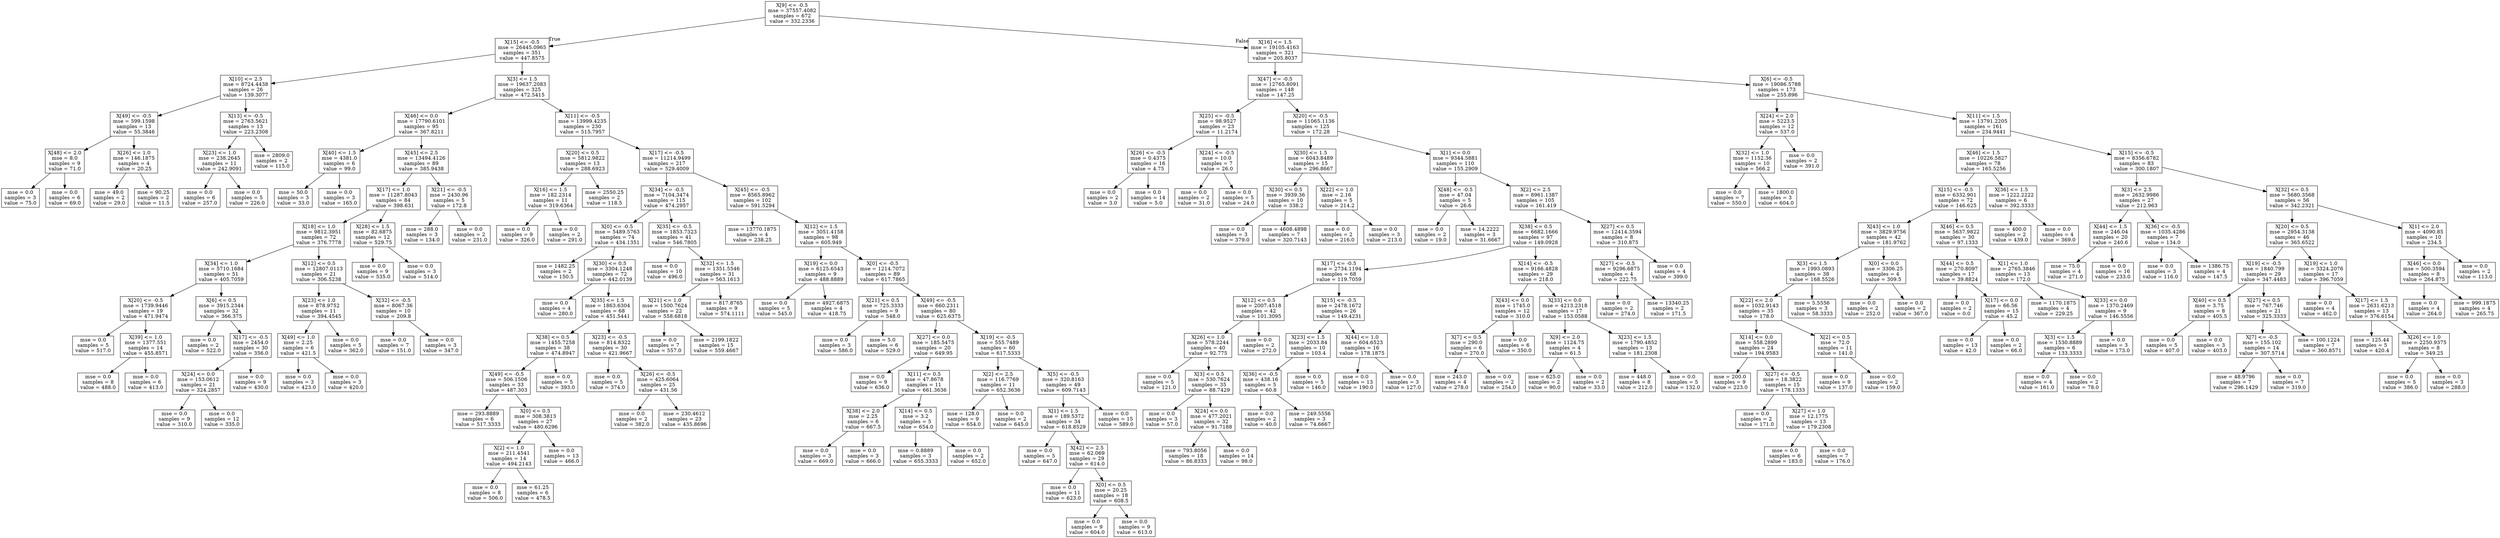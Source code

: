 digraph Tree {
node [shape=box] ;
0 [label="X[9] <= -0.5\nmse = 37557.4082\nsamples = 672\nvalue = 332.2336"] ;
1 [label="X[15] <= -0.5\nmse = 26445.0965\nsamples = 351\nvalue = 447.8575"] ;
0 -> 1 [labeldistance=2.5, labelangle=45, headlabel="True"] ;
2 [label="X[10] <= 2.5\nmse = 8724.4438\nsamples = 26\nvalue = 139.3077"] ;
1 -> 2 ;
3 [label="X[49] <= -0.5\nmse = 599.1598\nsamples = 13\nvalue = 55.3846"] ;
2 -> 3 ;
4 [label="X[48] <= 2.0\nmse = 8.0\nsamples = 9\nvalue = 71.0"] ;
3 -> 4 ;
5 [label="mse = 0.0\nsamples = 3\nvalue = 75.0"] ;
4 -> 5 ;
6 [label="mse = 0.0\nsamples = 6\nvalue = 69.0"] ;
4 -> 6 ;
7 [label="X[26] <= 1.0\nmse = 146.1875\nsamples = 4\nvalue = 20.25"] ;
3 -> 7 ;
8 [label="mse = 49.0\nsamples = 2\nvalue = 29.0"] ;
7 -> 8 ;
9 [label="mse = 90.25\nsamples = 2\nvalue = 11.5"] ;
7 -> 9 ;
10 [label="X[13] <= -0.5\nmse = 2763.5621\nsamples = 13\nvalue = 223.2308"] ;
2 -> 10 ;
11 [label="X[23] <= 1.0\nmse = 238.2645\nsamples = 11\nvalue = 242.9091"] ;
10 -> 11 ;
12 [label="mse = 0.0\nsamples = 6\nvalue = 257.0"] ;
11 -> 12 ;
13 [label="mse = 0.0\nsamples = 5\nvalue = 226.0"] ;
11 -> 13 ;
14 [label="mse = 2809.0\nsamples = 2\nvalue = 115.0"] ;
10 -> 14 ;
15 [label="X[3] <= 1.5\nmse = 19637.2083\nsamples = 325\nvalue = 472.5415"] ;
1 -> 15 ;
16 [label="X[46] <= 0.0\nmse = 17790.6101\nsamples = 95\nvalue = 367.8211"] ;
15 -> 16 ;
17 [label="X[40] <= 1.5\nmse = 4381.0\nsamples = 6\nvalue = 99.0"] ;
16 -> 17 ;
18 [label="mse = 50.0\nsamples = 3\nvalue = 33.0"] ;
17 -> 18 ;
19 [label="mse = 0.0\nsamples = 3\nvalue = 165.0"] ;
17 -> 19 ;
20 [label="X[45] <= 2.5\nmse = 13494.4126\nsamples = 89\nvalue = 385.9438"] ;
16 -> 20 ;
21 [label="X[17] <= 1.0\nmse = 11287.8043\nsamples = 84\nvalue = 398.631"] ;
20 -> 21 ;
22 [label="X[18] <= 1.0\nmse = 9812.3951\nsamples = 72\nvalue = 376.7778"] ;
21 -> 22 ;
23 [label="X[34] <= 1.0\nmse = 5710.1684\nsamples = 51\nvalue = 405.7059"] ;
22 -> 23 ;
24 [label="X[20] <= -0.5\nmse = 1739.9446\nsamples = 19\nvalue = 471.9474"] ;
23 -> 24 ;
25 [label="mse = 0.0\nsamples = 5\nvalue = 517.0"] ;
24 -> 25 ;
26 [label="X[39] <= 1.0\nmse = 1377.551\nsamples = 14\nvalue = 455.8571"] ;
24 -> 26 ;
27 [label="mse = 0.0\nsamples = 8\nvalue = 488.0"] ;
26 -> 27 ;
28 [label="mse = 0.0\nsamples = 6\nvalue = 413.0"] ;
26 -> 28 ;
29 [label="X[6] <= 0.5\nmse = 3915.2344\nsamples = 32\nvalue = 366.375"] ;
23 -> 29 ;
30 [label="mse = 0.0\nsamples = 2\nvalue = 522.0"] ;
29 -> 30 ;
31 [label="X[17] <= -0.5\nmse = 2454.0\nsamples = 30\nvalue = 356.0"] ;
29 -> 31 ;
32 [label="X[24] <= 0.0\nmse = 153.0612\nsamples = 21\nvalue = 324.2857"] ;
31 -> 32 ;
33 [label="mse = 0.0\nsamples = 9\nvalue = 310.0"] ;
32 -> 33 ;
34 [label="mse = 0.0\nsamples = 12\nvalue = 335.0"] ;
32 -> 34 ;
35 [label="mse = 0.0\nsamples = 9\nvalue = 430.0"] ;
31 -> 35 ;
36 [label="X[12] <= 0.5\nmse = 12807.0113\nsamples = 21\nvalue = 306.5238"] ;
22 -> 36 ;
37 [label="X[23] <= 1.0\nmse = 878.9752\nsamples = 11\nvalue = 394.4545"] ;
36 -> 37 ;
38 [label="X[49] <= 1.0\nmse = 2.25\nsamples = 6\nvalue = 421.5"] ;
37 -> 38 ;
39 [label="mse = 0.0\nsamples = 3\nvalue = 423.0"] ;
38 -> 39 ;
40 [label="mse = 0.0\nsamples = 3\nvalue = 420.0"] ;
38 -> 40 ;
41 [label="mse = 0.0\nsamples = 5\nvalue = 362.0"] ;
37 -> 41 ;
42 [label="X[32] <= -0.5\nmse = 8067.36\nsamples = 10\nvalue = 209.8"] ;
36 -> 42 ;
43 [label="mse = 0.0\nsamples = 7\nvalue = 151.0"] ;
42 -> 43 ;
44 [label="mse = 0.0\nsamples = 3\nvalue = 347.0"] ;
42 -> 44 ;
45 [label="X[28] <= 1.5\nmse = 82.6875\nsamples = 12\nvalue = 529.75"] ;
21 -> 45 ;
46 [label="mse = 0.0\nsamples = 9\nvalue = 535.0"] ;
45 -> 46 ;
47 [label="mse = 0.0\nsamples = 3\nvalue = 514.0"] ;
45 -> 47 ;
48 [label="X[21] <= -0.5\nmse = 2430.96\nsamples = 5\nvalue = 172.8"] ;
20 -> 48 ;
49 [label="mse = 288.0\nsamples = 3\nvalue = 134.0"] ;
48 -> 49 ;
50 [label="mse = 0.0\nsamples = 2\nvalue = 231.0"] ;
48 -> 50 ;
51 [label="X[11] <= -0.5\nmse = 13999.4235\nsamples = 230\nvalue = 515.7957"] ;
15 -> 51 ;
52 [label="X[20] <= 0.5\nmse = 5812.9822\nsamples = 13\nvalue = 288.6923"] ;
51 -> 52 ;
53 [label="X[16] <= 1.5\nmse = 182.2314\nsamples = 11\nvalue = 319.6364"] ;
52 -> 53 ;
54 [label="mse = 0.0\nsamples = 9\nvalue = 326.0"] ;
53 -> 54 ;
55 [label="mse = 0.0\nsamples = 2\nvalue = 291.0"] ;
53 -> 55 ;
56 [label="mse = 2550.25\nsamples = 2\nvalue = 118.5"] ;
52 -> 56 ;
57 [label="X[17] <= -0.5\nmse = 11214.9499\nsamples = 217\nvalue = 529.4009"] ;
51 -> 57 ;
58 [label="X[34] <= -0.5\nmse = 7104.3474\nsamples = 115\nvalue = 474.2957"] ;
57 -> 58 ;
59 [label="X[0] <= -0.5\nmse = 5489.5763\nsamples = 74\nvalue = 434.1351"] ;
58 -> 59 ;
60 [label="mse = 1482.25\nsamples = 2\nvalue = 150.5"] ;
59 -> 60 ;
61 [label="X[30] <= 0.5\nmse = 3304.1248\nsamples = 72\nvalue = 442.0139"] ;
59 -> 61 ;
62 [label="mse = 0.0\nsamples = 4\nvalue = 280.0"] ;
61 -> 62 ;
63 [label="X[35] <= 1.5\nmse = 1863.6304\nsamples = 68\nvalue = 451.5441"] ;
61 -> 63 ;
64 [label="X[38] <= 0.5\nmse = 1455.7258\nsamples = 38\nvalue = 474.8947"] ;
63 -> 64 ;
65 [label="X[49] <= -0.5\nmse = 506.1506\nsamples = 33\nvalue = 487.303"] ;
64 -> 65 ;
66 [label="mse = 293.8889\nsamples = 6\nvalue = 517.3333"] ;
65 -> 66 ;
67 [label="X[0] <= 0.5\nmse = 308.3813\nsamples = 27\nvalue = 480.6296"] ;
65 -> 67 ;
68 [label="X[2] <= 1.0\nmse = 211.4541\nsamples = 14\nvalue = 494.2143"] ;
67 -> 68 ;
69 [label="mse = 0.0\nsamples = 8\nvalue = 506.0"] ;
68 -> 69 ;
70 [label="mse = 61.25\nsamples = 6\nvalue = 478.5"] ;
68 -> 70 ;
71 [label="mse = 0.0\nsamples = 13\nvalue = 466.0"] ;
67 -> 71 ;
72 [label="mse = 0.0\nsamples = 5\nvalue = 393.0"] ;
64 -> 72 ;
73 [label="X[23] <= -0.5\nmse = 814.8322\nsamples = 30\nvalue = 421.9667"] ;
63 -> 73 ;
74 [label="mse = 0.0\nsamples = 5\nvalue = 374.0"] ;
73 -> 74 ;
75 [label="X[26] <= -0.5\nmse = 425.6064\nsamples = 25\nvalue = 431.56"] ;
73 -> 75 ;
76 [label="mse = 0.0\nsamples = 2\nvalue = 382.0"] ;
75 -> 76 ;
77 [label="mse = 230.4612\nsamples = 23\nvalue = 435.8696"] ;
75 -> 77 ;
78 [label="X[35] <= -0.5\nmse = 1853.7323\nsamples = 41\nvalue = 546.7805"] ;
58 -> 78 ;
79 [label="mse = 0.0\nsamples = 10\nvalue = 496.0"] ;
78 -> 79 ;
80 [label="X[32] <= 1.5\nmse = 1351.5546\nsamples = 31\nvalue = 563.1613"] ;
78 -> 80 ;
81 [label="X[21] <= 1.0\nmse = 1500.7624\nsamples = 22\nvalue = 558.6818"] ;
80 -> 81 ;
82 [label="mse = 0.0\nsamples = 7\nvalue = 557.0"] ;
81 -> 82 ;
83 [label="mse = 2199.1822\nsamples = 15\nvalue = 559.4667"] ;
81 -> 83 ;
84 [label="mse = 817.8765\nsamples = 9\nvalue = 574.1111"] ;
80 -> 84 ;
85 [label="X[45] <= -0.5\nmse = 8565.8962\nsamples = 102\nvalue = 591.5294"] ;
57 -> 85 ;
86 [label="mse = 13770.1875\nsamples = 4\nvalue = 238.25"] ;
85 -> 86 ;
87 [label="X[12] <= 1.5\nmse = 3051.4158\nsamples = 98\nvalue = 605.949"] ;
85 -> 87 ;
88 [label="X[19] <= 0.0\nmse = 6125.6543\nsamples = 9\nvalue = 488.8889"] ;
87 -> 88 ;
89 [label="mse = 0.0\nsamples = 5\nvalue = 545.0"] ;
88 -> 89 ;
90 [label="mse = 4927.6875\nsamples = 4\nvalue = 418.75"] ;
88 -> 90 ;
91 [label="X[0] <= -0.5\nmse = 1214.7072\nsamples = 89\nvalue = 617.7865"] ;
87 -> 91 ;
92 [label="X[21] <= 0.5\nmse = 725.3333\nsamples = 9\nvalue = 548.0"] ;
91 -> 92 ;
93 [label="mse = 0.0\nsamples = 3\nvalue = 586.0"] ;
92 -> 93 ;
94 [label="mse = 5.0\nsamples = 6\nvalue = 529.0"] ;
92 -> 94 ;
95 [label="X[49] <= -0.5\nmse = 660.2311\nsamples = 80\nvalue = 625.6375"] ;
91 -> 95 ;
96 [label="X[27] <= 0.0\nmse = 185.5475\nsamples = 20\nvalue = 649.95"] ;
95 -> 96 ;
97 [label="mse = 0.0\nsamples = 9\nvalue = 636.0"] ;
96 -> 97 ;
98 [label="X[11] <= 0.5\nmse = 47.8678\nsamples = 11\nvalue = 661.3636"] ;
96 -> 98 ;
99 [label="X[38] <= 2.0\nmse = 2.25\nsamples = 6\nvalue = 667.5"] ;
98 -> 99 ;
100 [label="mse = 0.0\nsamples = 3\nvalue = 669.0"] ;
99 -> 100 ;
101 [label="mse = 0.0\nsamples = 3\nvalue = 666.0"] ;
99 -> 101 ;
102 [label="X[14] <= 0.5\nmse = 3.2\nsamples = 5\nvalue = 654.0"] ;
98 -> 102 ;
103 [label="mse = 0.8889\nsamples = 3\nvalue = 655.3333"] ;
102 -> 103 ;
104 [label="mse = 0.0\nsamples = 2\nvalue = 652.0"] ;
102 -> 104 ;
105 [label="X[19] <= -0.5\nmse = 555.7489\nsamples = 60\nvalue = 617.5333"] ;
95 -> 105 ;
106 [label="X[2] <= 2.5\nmse = 116.7769\nsamples = 11\nvalue = 652.3636"] ;
105 -> 106 ;
107 [label="mse = 128.0\nsamples = 9\nvalue = 654.0"] ;
106 -> 107 ;
108 [label="mse = 0.0\nsamples = 2\nvalue = 645.0"] ;
106 -> 108 ;
109 [label="X[5] <= -0.5\nmse = 320.8163\nsamples = 49\nvalue = 609.7143"] ;
105 -> 109 ;
110 [label="X[1] <= 1.5\nmse = 189.5372\nsamples = 34\nvalue = 618.8529"] ;
109 -> 110 ;
111 [label="mse = 0.0\nsamples = 5\nvalue = 647.0"] ;
110 -> 111 ;
112 [label="X[42] <= 2.5\nmse = 62.069\nsamples = 29\nvalue = 614.0"] ;
110 -> 112 ;
113 [label="mse = 0.0\nsamples = 11\nvalue = 623.0"] ;
112 -> 113 ;
114 [label="X[0] <= 0.5\nmse = 20.25\nsamples = 18\nvalue = 608.5"] ;
112 -> 114 ;
115 [label="mse = 0.0\nsamples = 9\nvalue = 604.0"] ;
114 -> 115 ;
116 [label="mse = 0.0\nsamples = 9\nvalue = 613.0"] ;
114 -> 116 ;
117 [label="mse = 0.0\nsamples = 15\nvalue = 589.0"] ;
109 -> 117 ;
118 [label="X[16] <= 1.5\nmse = 19105.4163\nsamples = 321\nvalue = 205.8037"] ;
0 -> 118 [labeldistance=2.5, labelangle=-45, headlabel="False"] ;
119 [label="X[47] <= -0.5\nmse = 12765.8091\nsamples = 148\nvalue = 147.25"] ;
118 -> 119 ;
120 [label="X[25] <= -0.5\nmse = 98.9527\nsamples = 23\nvalue = 11.2174"] ;
119 -> 120 ;
121 [label="X[26] <= -0.5\nmse = 0.4375\nsamples = 16\nvalue = 4.75"] ;
120 -> 121 ;
122 [label="mse = 0.0\nsamples = 2\nvalue = 3.0"] ;
121 -> 122 ;
123 [label="mse = 0.0\nsamples = 14\nvalue = 5.0"] ;
121 -> 123 ;
124 [label="X[24] <= -0.5\nmse = 10.0\nsamples = 7\nvalue = 26.0"] ;
120 -> 124 ;
125 [label="mse = 0.0\nsamples = 2\nvalue = 31.0"] ;
124 -> 125 ;
126 [label="mse = 0.0\nsamples = 5\nvalue = 24.0"] ;
124 -> 126 ;
127 [label="X[20] <= -0.5\nmse = 11065.1136\nsamples = 125\nvalue = 172.28"] ;
119 -> 127 ;
128 [label="X[30] <= 1.5\nmse = 6043.8489\nsamples = 15\nvalue = 296.8667"] ;
127 -> 128 ;
129 [label="X[30] <= 0.5\nmse = 3939.36\nsamples = 10\nvalue = 338.2"] ;
128 -> 129 ;
130 [label="mse = 0.0\nsamples = 3\nvalue = 379.0"] ;
129 -> 130 ;
131 [label="mse = 4608.4898\nsamples = 7\nvalue = 320.7143"] ;
129 -> 131 ;
132 [label="X[22] <= 1.0\nmse = 2.16\nsamples = 5\nvalue = 214.2"] ;
128 -> 132 ;
133 [label="mse = 0.0\nsamples = 2\nvalue = 216.0"] ;
132 -> 133 ;
134 [label="mse = 0.0\nsamples = 3\nvalue = 213.0"] ;
132 -> 134 ;
135 [label="X[1] <= 0.0\nmse = 9344.5881\nsamples = 110\nvalue = 155.2909"] ;
127 -> 135 ;
136 [label="X[48] <= -0.5\nmse = 47.04\nsamples = 5\nvalue = 26.6"] ;
135 -> 136 ;
137 [label="mse = 0.0\nsamples = 2\nvalue = 19.0"] ;
136 -> 137 ;
138 [label="mse = 14.2222\nsamples = 3\nvalue = 31.6667"] ;
136 -> 138 ;
139 [label="X[2] <= 2.5\nmse = 8961.1387\nsamples = 105\nvalue = 161.419"] ;
135 -> 139 ;
140 [label="X[38] <= 0.5\nmse = 6682.1666\nsamples = 97\nvalue = 149.0928"] ;
139 -> 140 ;
141 [label="X[17] <= -0.5\nmse = 2734.1194\nsamples = 68\nvalue = 119.7059"] ;
140 -> 141 ;
142 [label="X[12] <= 0.5\nmse = 2007.4518\nsamples = 42\nvalue = 101.3095"] ;
141 -> 142 ;
143 [label="X[26] <= 1.0\nmse = 578.2244\nsamples = 40\nvalue = 92.775"] ;
142 -> 143 ;
144 [label="mse = 0.0\nsamples = 5\nvalue = 121.0"] ;
143 -> 144 ;
145 [label="X[3] <= 0.5\nmse = 530.7624\nsamples = 35\nvalue = 88.7429"] ;
143 -> 145 ;
146 [label="mse = 0.0\nsamples = 3\nvalue = 57.0"] ;
145 -> 146 ;
147 [label="X[24] <= 0.0\nmse = 477.2021\nsamples = 32\nvalue = 91.7188"] ;
145 -> 147 ;
148 [label="mse = 793.8056\nsamples = 18\nvalue = 86.8333"] ;
147 -> 148 ;
149 [label="mse = 0.0\nsamples = 14\nvalue = 98.0"] ;
147 -> 149 ;
150 [label="mse = 0.0\nsamples = 2\nvalue = 272.0"] ;
142 -> 150 ;
151 [label="X[15] <= -0.5\nmse = 2478.1672\nsamples = 26\nvalue = 149.4231"] ;
141 -> 151 ;
152 [label="X[23] <= 1.5\nmse = 2033.84\nsamples = 10\nvalue = 103.4"] ;
151 -> 152 ;
153 [label="X[36] <= -0.5\nmse = 438.16\nsamples = 5\nvalue = 60.8"] ;
152 -> 153 ;
154 [label="mse = 0.0\nsamples = 2\nvalue = 40.0"] ;
153 -> 154 ;
155 [label="mse = 249.5556\nsamples = 3\nvalue = 74.6667"] ;
153 -> 155 ;
156 [label="mse = 0.0\nsamples = 5\nvalue = 146.0"] ;
152 -> 156 ;
157 [label="X[44] <= 1.0\nmse = 604.6523\nsamples = 16\nvalue = 178.1875"] ;
151 -> 157 ;
158 [label="mse = 0.0\nsamples = 13\nvalue = 190.0"] ;
157 -> 158 ;
159 [label="mse = 0.0\nsamples = 3\nvalue = 127.0"] ;
157 -> 159 ;
160 [label="X[14] <= -0.5\nmse = 9166.4828\nsamples = 29\nvalue = 218.0"] ;
140 -> 160 ;
161 [label="X[43] <= 0.0\nmse = 1745.0\nsamples = 12\nvalue = 310.0"] ;
160 -> 161 ;
162 [label="X[7] <= 0.5\nmse = 290.0\nsamples = 6\nvalue = 270.0"] ;
161 -> 162 ;
163 [label="mse = 243.0\nsamples = 4\nvalue = 278.0"] ;
162 -> 163 ;
164 [label="mse = 0.0\nsamples = 2\nvalue = 254.0"] ;
162 -> 164 ;
165 [label="mse = 0.0\nsamples = 6\nvalue = 350.0"] ;
161 -> 165 ;
166 [label="X[33] <= 0.0\nmse = 4213.2318\nsamples = 17\nvalue = 153.0588"] ;
160 -> 166 ;
167 [label="X[9] <= 2.0\nmse = 1124.75\nsamples = 4\nvalue = 61.5"] ;
166 -> 167 ;
168 [label="mse = 625.0\nsamples = 2\nvalue = 90.0"] ;
167 -> 168 ;
169 [label="mse = 0.0\nsamples = 2\nvalue = 33.0"] ;
167 -> 169 ;
170 [label="X[23] <= 1.5\nmse = 1790.4852\nsamples = 13\nvalue = 181.2308"] ;
166 -> 170 ;
171 [label="mse = 448.0\nsamples = 8\nvalue = 212.0"] ;
170 -> 171 ;
172 [label="mse = 0.0\nsamples = 5\nvalue = 132.0"] ;
170 -> 172 ;
173 [label="X[27] <= 0.5\nmse = 12414.3594\nsamples = 8\nvalue = 310.875"] ;
139 -> 173 ;
174 [label="X[27] <= -0.5\nmse = 9296.6875\nsamples = 4\nvalue = 222.75"] ;
173 -> 174 ;
175 [label="mse = 0.0\nsamples = 2\nvalue = 274.0"] ;
174 -> 175 ;
176 [label="mse = 13340.25\nsamples = 2\nvalue = 171.5"] ;
174 -> 176 ;
177 [label="mse = 0.0\nsamples = 4\nvalue = 399.0"] ;
173 -> 177 ;
178 [label="X[6] <= -0.5\nmse = 19086.5788\nsamples = 173\nvalue = 255.896"] ;
118 -> 178 ;
179 [label="X[24] <= 2.0\nmse = 5223.5\nsamples = 12\nvalue = 537.0"] ;
178 -> 179 ;
180 [label="X[32] <= 1.0\nmse = 1152.36\nsamples = 10\nvalue = 566.2"] ;
179 -> 180 ;
181 [label="mse = 0.0\nsamples = 7\nvalue = 550.0"] ;
180 -> 181 ;
182 [label="mse = 1800.0\nsamples = 3\nvalue = 604.0"] ;
180 -> 182 ;
183 [label="mse = 0.0\nsamples = 2\nvalue = 391.0"] ;
179 -> 183 ;
184 [label="X[11] <= 1.5\nmse = 13791.2205\nsamples = 161\nvalue = 234.9441"] ;
178 -> 184 ;
185 [label="X[46] <= 1.5\nmse = 10226.5827\nsamples = 78\nvalue = 165.5256"] ;
184 -> 185 ;
186 [label="X[15] <= -0.5\nmse = 6332.901\nsamples = 72\nvalue = 146.625"] ;
185 -> 186 ;
187 [label="X[43] <= 1.0\nmse = 3829.9756\nsamples = 42\nvalue = 181.9762"] ;
186 -> 187 ;
188 [label="X[3] <= 1.5\nmse = 1993.0893\nsamples = 38\nvalue = 168.5526"] ;
187 -> 188 ;
189 [label="X[22] <= 2.0\nmse = 1032.9143\nsamples = 35\nvalue = 178.0"] ;
188 -> 189 ;
190 [label="X[14] <= 0.0\nmse = 558.2899\nsamples = 24\nvalue = 194.9583"] ;
189 -> 190 ;
191 [label="mse = 200.0\nsamples = 9\nvalue = 223.0"] ;
190 -> 191 ;
192 [label="X[27] <= -0.5\nmse = 18.3822\nsamples = 15\nvalue = 178.1333"] ;
190 -> 192 ;
193 [label="mse = 0.0\nsamples = 2\nvalue = 171.0"] ;
192 -> 193 ;
194 [label="X[27] <= 1.0\nmse = 12.1775\nsamples = 13\nvalue = 179.2308"] ;
192 -> 194 ;
195 [label="mse = 0.0\nsamples = 6\nvalue = 183.0"] ;
194 -> 195 ;
196 [label="mse = 0.0\nsamples = 7\nvalue = 176.0"] ;
194 -> 196 ;
197 [label="X[2] <= 0.5\nmse = 72.0\nsamples = 11\nvalue = 141.0"] ;
189 -> 197 ;
198 [label="mse = 0.0\nsamples = 9\nvalue = 137.0"] ;
197 -> 198 ;
199 [label="mse = 0.0\nsamples = 2\nvalue = 159.0"] ;
197 -> 199 ;
200 [label="mse = 5.5556\nsamples = 3\nvalue = 58.3333"] ;
188 -> 200 ;
201 [label="X[0] <= 0.0\nmse = 3306.25\nsamples = 4\nvalue = 309.5"] ;
187 -> 201 ;
202 [label="mse = 0.0\nsamples = 2\nvalue = 252.0"] ;
201 -> 202 ;
203 [label="mse = 0.0\nsamples = 2\nvalue = 367.0"] ;
201 -> 203 ;
204 [label="X[46] <= 0.5\nmse = 5637.9822\nsamples = 30\nvalue = 97.1333"] ;
186 -> 204 ;
205 [label="X[44] <= 0.5\nmse = 270.8097\nsamples = 17\nvalue = 39.8824"] ;
204 -> 205 ;
206 [label="mse = 0.0\nsamples = 2\nvalue = 0.0"] ;
205 -> 206 ;
207 [label="X[17] <= 0.0\nmse = 66.56\nsamples = 15\nvalue = 45.2"] ;
205 -> 207 ;
208 [label="mse = 0.0\nsamples = 13\nvalue = 42.0"] ;
207 -> 208 ;
209 [label="mse = 0.0\nsamples = 2\nvalue = 66.0"] ;
207 -> 209 ;
210 [label="X[1] <= 1.0\nmse = 2765.3846\nsamples = 13\nvalue = 172.0"] ;
204 -> 210 ;
211 [label="mse = 1170.1875\nsamples = 4\nvalue = 229.25"] ;
210 -> 211 ;
212 [label="X[33] <= 0.0\nmse = 1370.2469\nsamples = 9\nvalue = 146.5556"] ;
210 -> 212 ;
213 [label="X[3] <= 1.5\nmse = 1530.8889\nsamples = 6\nvalue = 133.3333"] ;
212 -> 213 ;
214 [label="mse = 0.0\nsamples = 4\nvalue = 161.0"] ;
213 -> 214 ;
215 [label="mse = 0.0\nsamples = 2\nvalue = 78.0"] ;
213 -> 215 ;
216 [label="mse = 0.0\nsamples = 3\nvalue = 173.0"] ;
212 -> 216 ;
217 [label="X[36] <= 1.5\nmse = 1222.2222\nsamples = 6\nvalue = 392.3333"] ;
185 -> 217 ;
218 [label="mse = 400.0\nsamples = 2\nvalue = 439.0"] ;
217 -> 218 ;
219 [label="mse = 0.0\nsamples = 4\nvalue = 369.0"] ;
217 -> 219 ;
220 [label="X[15] <= -0.5\nmse = 8356.6782\nsamples = 83\nvalue = 300.1807"] ;
184 -> 220 ;
221 [label="X[3] <= 2.5\nmse = 2632.9986\nsamples = 27\nvalue = 212.963"] ;
220 -> 221 ;
222 [label="X[44] <= 1.5\nmse = 246.04\nsamples = 20\nvalue = 240.6"] ;
221 -> 222 ;
223 [label="mse = 75.0\nsamples = 4\nvalue = 271.0"] ;
222 -> 223 ;
224 [label="mse = 0.0\nsamples = 16\nvalue = 233.0"] ;
222 -> 224 ;
225 [label="X[36] <= -0.5\nmse = 1035.4286\nsamples = 7\nvalue = 134.0"] ;
221 -> 225 ;
226 [label="mse = 0.0\nsamples = 3\nvalue = 116.0"] ;
225 -> 226 ;
227 [label="mse = 1386.75\nsamples = 4\nvalue = 147.5"] ;
225 -> 227 ;
228 [label="X[32] <= 0.5\nmse = 5680.3568\nsamples = 56\nvalue = 342.2321"] ;
220 -> 228 ;
229 [label="X[20] <= 0.5\nmse = 2954.3138\nsamples = 46\nvalue = 365.6522"] ;
228 -> 229 ;
230 [label="X[19] <= -0.5\nmse = 1840.799\nsamples = 29\nvalue = 347.4483"] ;
229 -> 230 ;
231 [label="X[40] <= 0.5\nmse = 3.75\nsamples = 8\nvalue = 405.5"] ;
230 -> 231 ;
232 [label="mse = 0.0\nsamples = 5\nvalue = 407.0"] ;
231 -> 232 ;
233 [label="mse = 0.0\nsamples = 3\nvalue = 403.0"] ;
231 -> 233 ;
234 [label="X[27] <= 0.5\nmse = 767.746\nsamples = 21\nvalue = 325.3333"] ;
230 -> 234 ;
235 [label="X[7] <= -0.5\nmse = 155.102\nsamples = 14\nvalue = 307.5714"] ;
234 -> 235 ;
236 [label="mse = 48.9796\nsamples = 7\nvalue = 296.1429"] ;
235 -> 236 ;
237 [label="mse = 0.0\nsamples = 7\nvalue = 319.0"] ;
235 -> 237 ;
238 [label="mse = 100.1224\nsamples = 7\nvalue = 360.8571"] ;
234 -> 238 ;
239 [label="X[19] <= 1.0\nmse = 3324.2076\nsamples = 17\nvalue = 396.7059"] ;
229 -> 239 ;
240 [label="mse = 0.0\nsamples = 4\nvalue = 462.0"] ;
239 -> 240 ;
241 [label="X[17] <= 1.5\nmse = 2631.6213\nsamples = 13\nvalue = 376.6154"] ;
239 -> 241 ;
242 [label="mse = 125.44\nsamples = 5\nvalue = 420.4"] ;
241 -> 242 ;
243 [label="X[26] <= 1.0\nmse = 2250.9375\nsamples = 8\nvalue = 349.25"] ;
241 -> 243 ;
244 [label="mse = 0.0\nsamples = 5\nvalue = 386.0"] ;
243 -> 244 ;
245 [label="mse = 0.0\nsamples = 3\nvalue = 288.0"] ;
243 -> 245 ;
246 [label="X[1] <= 2.0\nmse = 4090.85\nsamples = 10\nvalue = 234.5"] ;
228 -> 246 ;
247 [label="X[46] <= 0.0\nmse = 500.3594\nsamples = 8\nvalue = 264.875"] ;
246 -> 247 ;
248 [label="mse = 0.0\nsamples = 4\nvalue = 264.0"] ;
247 -> 248 ;
249 [label="mse = 999.1875\nsamples = 4\nvalue = 265.75"] ;
247 -> 249 ;
250 [label="mse = 0.0\nsamples = 2\nvalue = 113.0"] ;
246 -> 250 ;
}